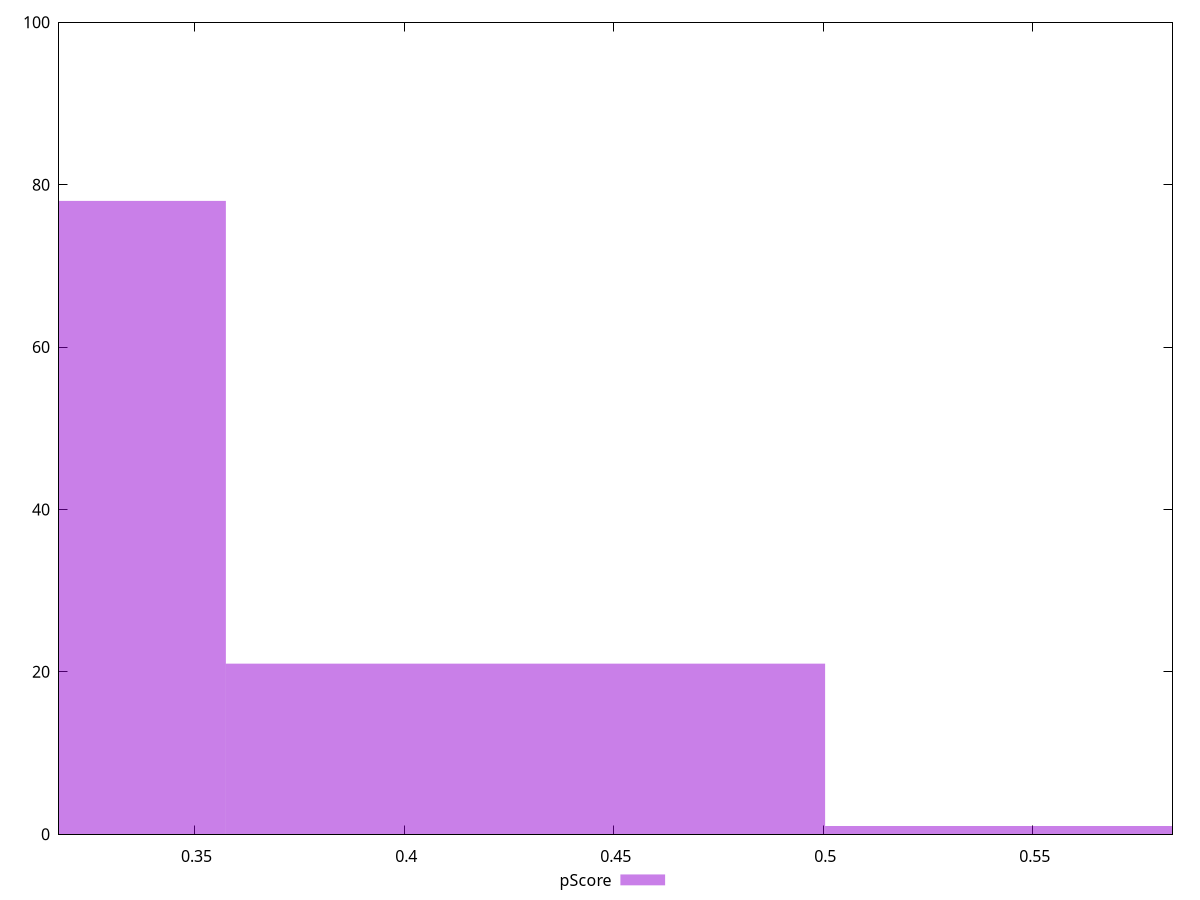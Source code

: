 reset

$pScore <<EOF
0.28596926334626205 78
0.42895389501939307 21
0.5719385266925241 1
EOF

set key outside below
set boxwidth 0.14298463167313102
set xrange [0.3176470588235294:0.5833333333333334]
set yrange [0:100]
set trange [0:100]
set style fill transparent solid 0.5 noborder
set terminal svg size 640, 490 enhanced background rgb 'white'
set output "report_00013_2021-02-09T12-04-24.940Z/unused-javascript/samples/pages+cached+noadtech+nomedia/pScore/histogram.svg"

plot $pScore title "pScore" with boxes

reset
